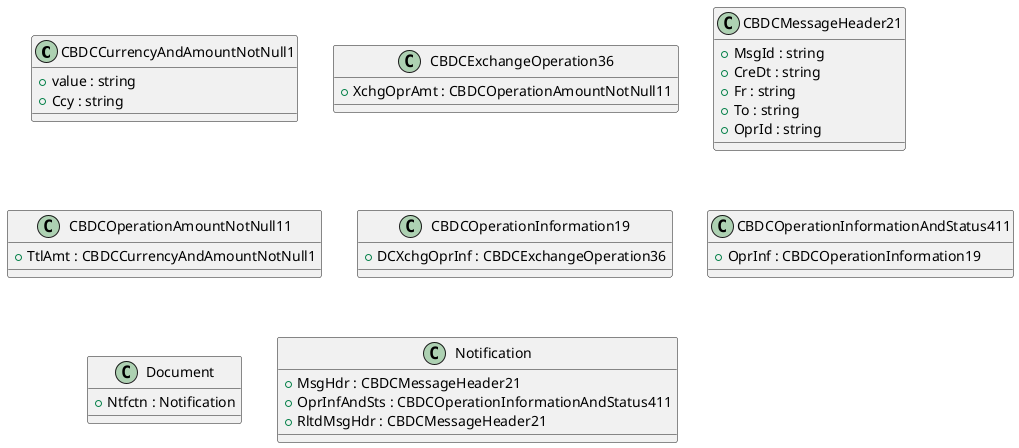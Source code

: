 @startuml

class CBDCCurrencyAndAmountNotNull1 {
    +value : string
    +Ccy : string
}
class CBDCExchangeOperation36 {
    +XchgOprAmt : CBDCOperationAmountNotNull11
}
class CBDCMessageHeader21 {
    +MsgId : string
    +CreDt : string
    +Fr : string
    +To : string
    +OprId : string
}
class CBDCOperationAmountNotNull11 {
    +TtlAmt : CBDCCurrencyAndAmountNotNull1
}
class CBDCOperationInformation19 {
    +DCXchgOprInf : CBDCExchangeOperation36
}
class CBDCOperationInformationAndStatus411 {
    +OprInf : CBDCOperationInformation19
}
class Document {
    +Ntfctn : Notification
}
class Notification {
    +MsgHdr : CBDCMessageHeader21
    +OprInfAndSts : CBDCOperationInformationAndStatus411
    +RltdMsgHdr : CBDCMessageHeader21
}

@enduml
